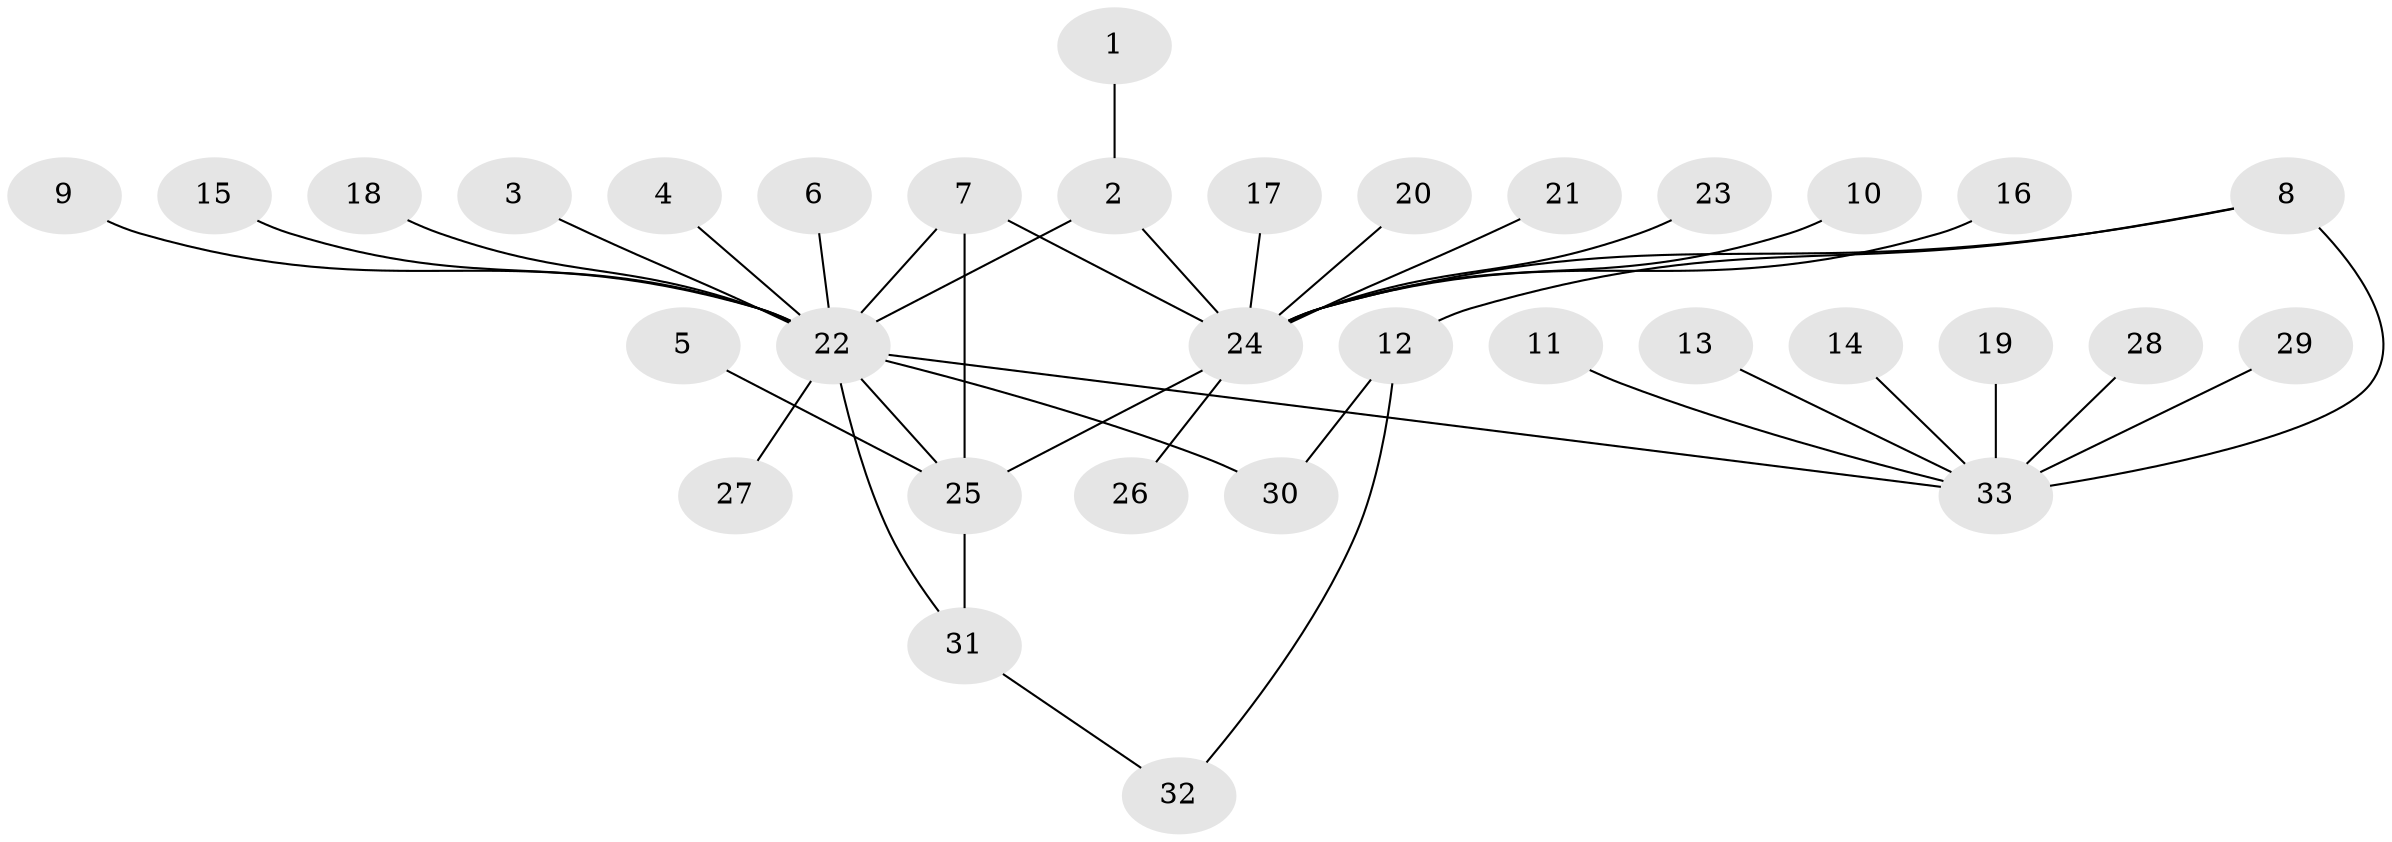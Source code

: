 // original degree distribution, {1: 0.6721311475409836, 5: 0.01639344262295082, 13: 0.01639344262295082, 15: 0.01639344262295082, 3: 0.06557377049180328, 2: 0.09836065573770492, 4: 0.08196721311475409, 7: 0.01639344262295082, 11: 0.01639344262295082}
// Generated by graph-tools (version 1.1) at 2025/36/03/04/25 23:36:57]
// undirected, 33 vertices, 39 edges
graph export_dot {
  node [color=gray90,style=filled];
  1;
  2;
  3;
  4;
  5;
  6;
  7;
  8;
  9;
  10;
  11;
  12;
  13;
  14;
  15;
  16;
  17;
  18;
  19;
  20;
  21;
  22;
  23;
  24;
  25;
  26;
  27;
  28;
  29;
  30;
  31;
  32;
  33;
  1 -- 2 [weight=1.0];
  2 -- 22 [weight=1.0];
  2 -- 24 [weight=1.0];
  3 -- 22 [weight=1.0];
  4 -- 22 [weight=1.0];
  5 -- 25 [weight=1.0];
  6 -- 22 [weight=1.0];
  7 -- 22 [weight=1.0];
  7 -- 24 [weight=1.0];
  7 -- 25 [weight=1.0];
  8 -- 12 [weight=1.0];
  8 -- 24 [weight=1.0];
  8 -- 33 [weight=2.0];
  9 -- 22 [weight=1.0];
  10 -- 24 [weight=1.0];
  11 -- 33 [weight=1.0];
  12 -- 30 [weight=1.0];
  12 -- 32 [weight=1.0];
  13 -- 33 [weight=1.0];
  14 -- 33 [weight=1.0];
  15 -- 22 [weight=1.0];
  16 -- 24 [weight=1.0];
  17 -- 24 [weight=1.0];
  18 -- 22 [weight=1.0];
  19 -- 33 [weight=1.0];
  20 -- 24 [weight=1.0];
  21 -- 24 [weight=1.0];
  22 -- 25 [weight=1.0];
  22 -- 27 [weight=1.0];
  22 -- 30 [weight=1.0];
  22 -- 31 [weight=1.0];
  22 -- 33 [weight=1.0];
  23 -- 24 [weight=1.0];
  24 -- 25 [weight=1.0];
  24 -- 26 [weight=1.0];
  25 -- 31 [weight=1.0];
  28 -- 33 [weight=1.0];
  29 -- 33 [weight=1.0];
  31 -- 32 [weight=1.0];
}
